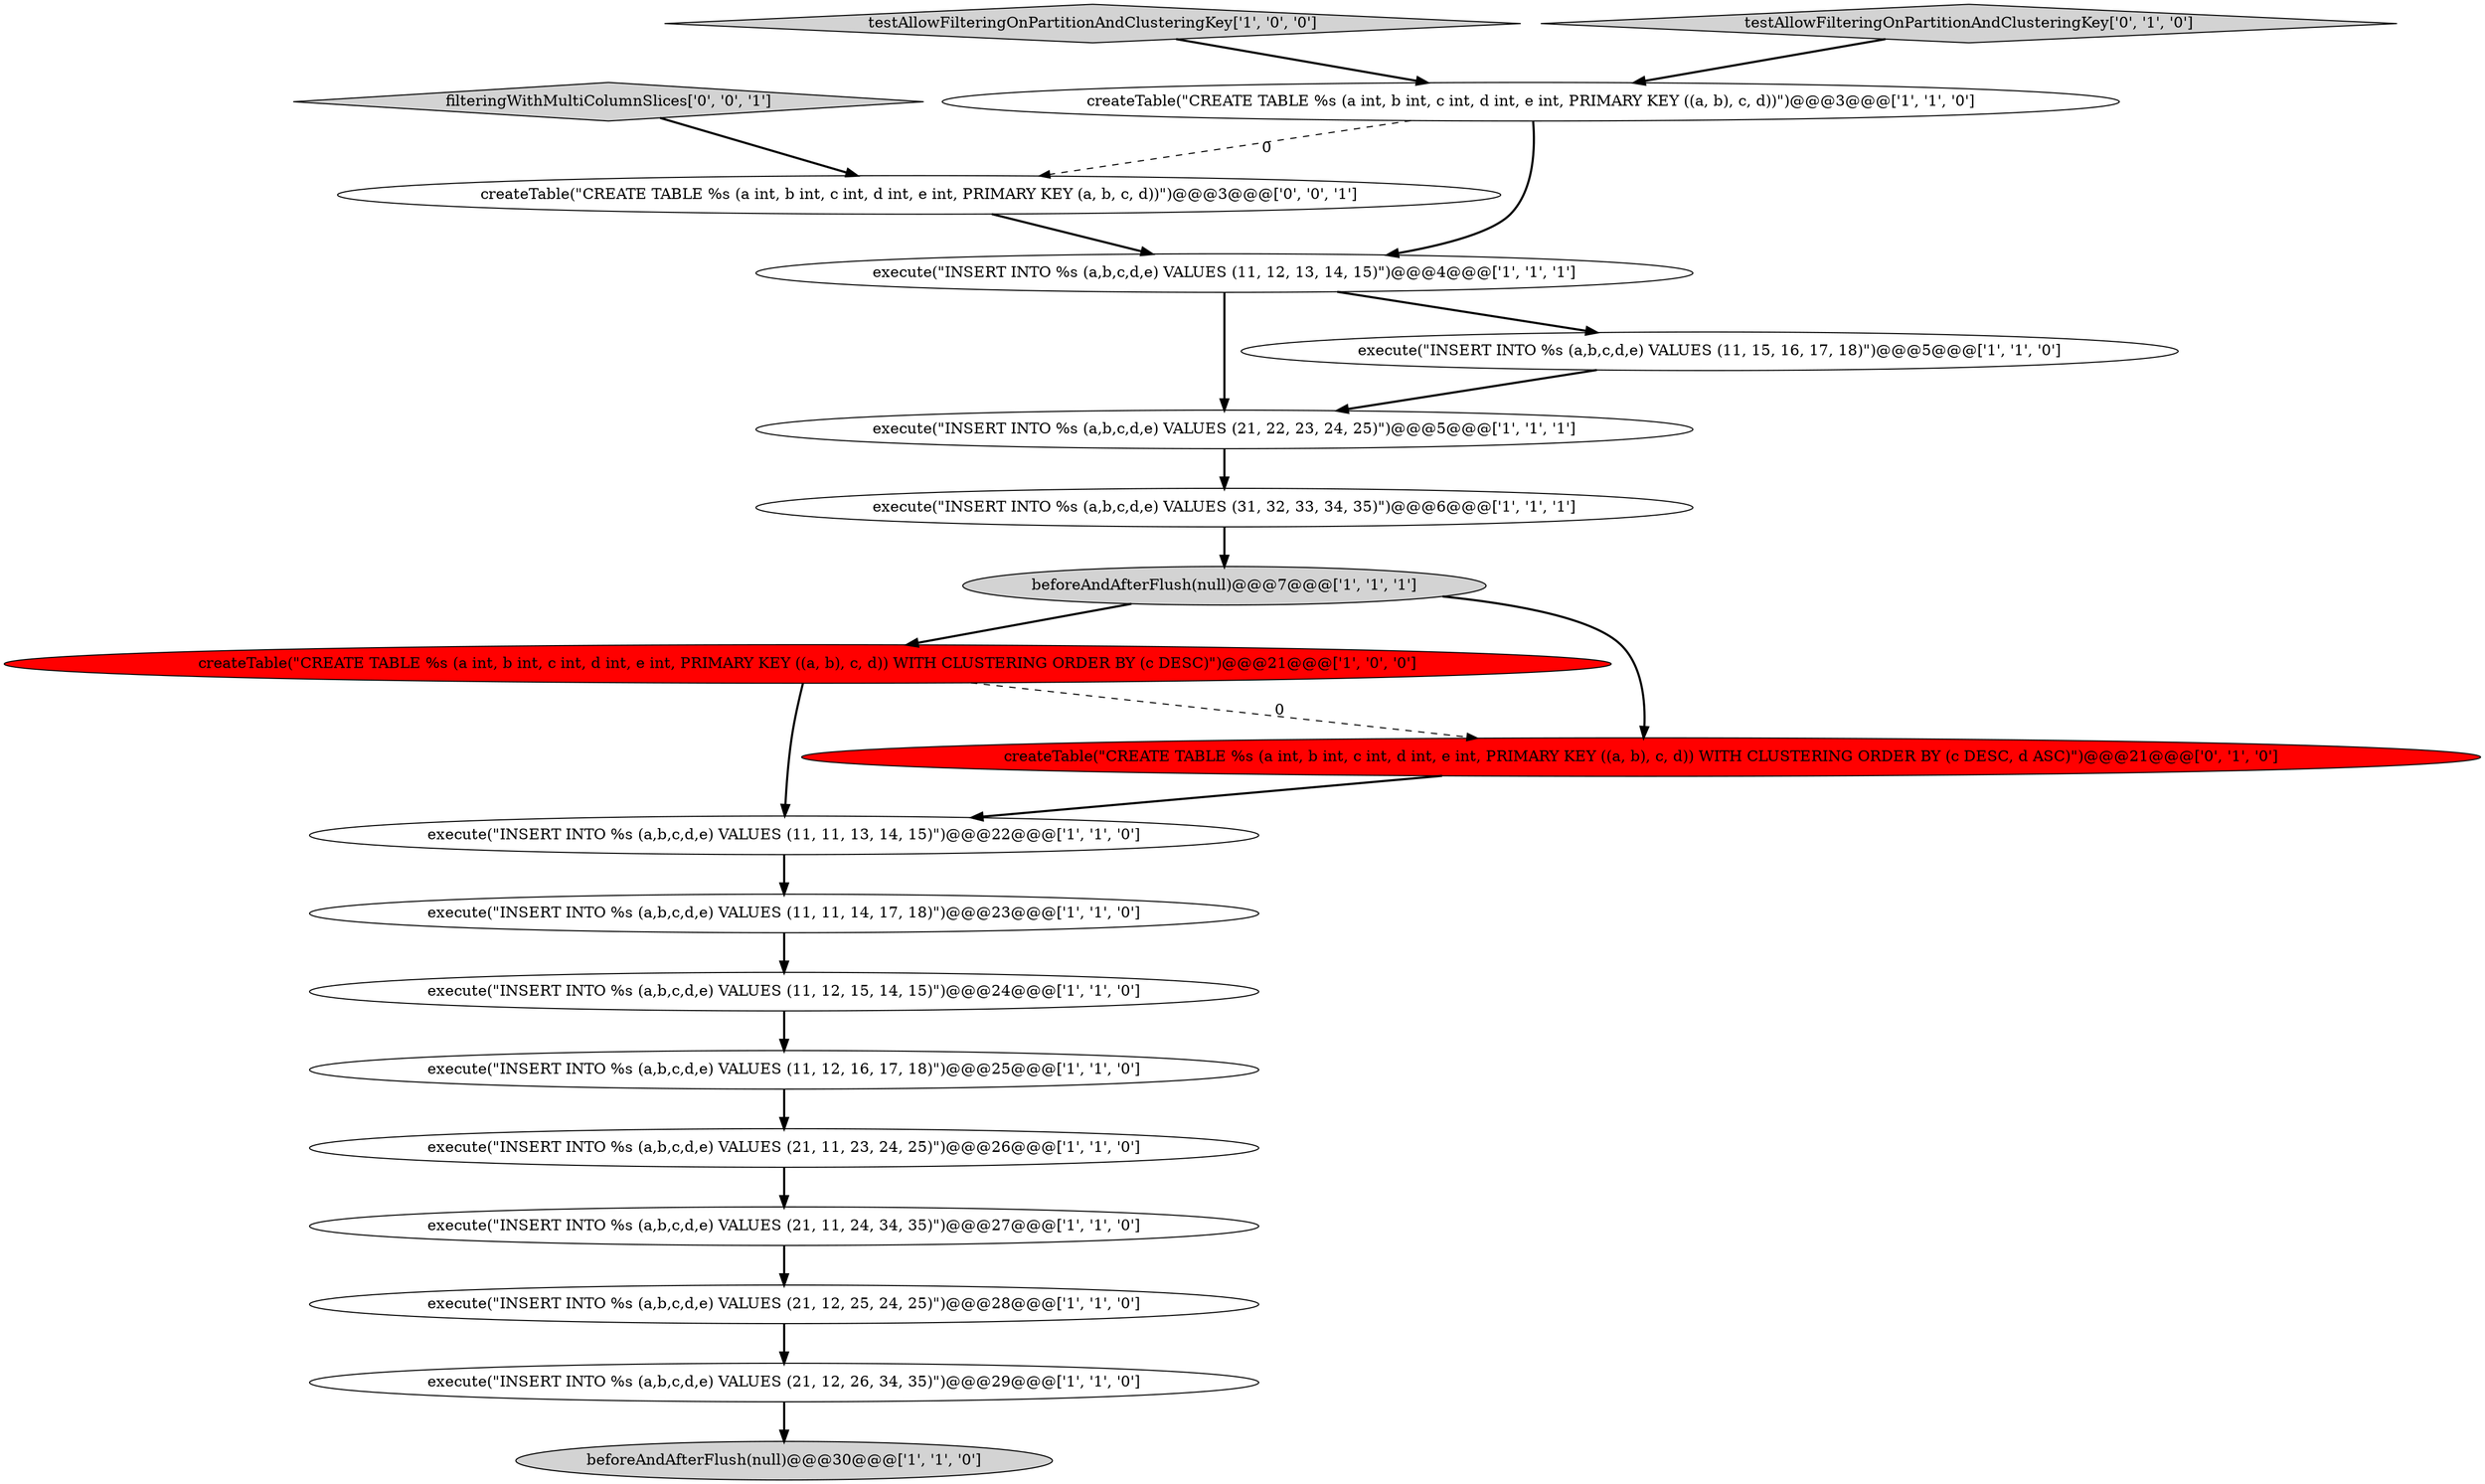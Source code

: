 digraph {
13 [style = filled, label = "beforeAndAfterFlush(null)@@@30@@@['1', '1', '0']", fillcolor = lightgray, shape = ellipse image = "AAA0AAABBB1BBB"];
14 [style = filled, label = "execute(\"INSERT INTO %s (a,b,c,d,e) VALUES (31, 32, 33, 34, 35)\")@@@6@@@['1', '1', '1']", fillcolor = white, shape = ellipse image = "AAA0AAABBB1BBB"];
20 [style = filled, label = "createTable(\"CREATE TABLE %s (a int, b int, c int, d int, e int, PRIMARY KEY (a, b, c, d))\")@@@3@@@['0', '0', '1']", fillcolor = white, shape = ellipse image = "AAA0AAABBB3BBB"];
9 [style = filled, label = "execute(\"INSERT INTO %s (a,b,c,d,e) VALUES (21, 11, 23, 24, 25)\")@@@26@@@['1', '1', '0']", fillcolor = white, shape = ellipse image = "AAA0AAABBB1BBB"];
12 [style = filled, label = "createTable(\"CREATE TABLE %s (a int, b int, c int, d int, e int, PRIMARY KEY ((a, b), c, d)) WITH CLUSTERING ORDER BY (c DESC)\")@@@21@@@['1', '0', '0']", fillcolor = red, shape = ellipse image = "AAA1AAABBB1BBB"];
4 [style = filled, label = "execute(\"INSERT INTO %s (a,b,c,d,e) VALUES (11, 12, 13, 14, 15)\")@@@4@@@['1', '1', '1']", fillcolor = white, shape = ellipse image = "AAA0AAABBB1BBB"];
1 [style = filled, label = "execute(\"INSERT INTO %s (a,b,c,d,e) VALUES (21, 22, 23, 24, 25)\")@@@5@@@['1', '1', '1']", fillcolor = white, shape = ellipse image = "AAA0AAABBB1BBB"];
17 [style = filled, label = "createTable(\"CREATE TABLE %s (a int, b int, c int, d int, e int, PRIMARY KEY ((a, b), c, d)) WITH CLUSTERING ORDER BY (c DESC, d ASC)\")@@@21@@@['0', '1', '0']", fillcolor = red, shape = ellipse image = "AAA1AAABBB2BBB"];
8 [style = filled, label = "testAllowFilteringOnPartitionAndClusteringKey['1', '0', '0']", fillcolor = lightgray, shape = diamond image = "AAA0AAABBB1BBB"];
19 [style = filled, label = "filteringWithMultiColumnSlices['0', '0', '1']", fillcolor = lightgray, shape = diamond image = "AAA0AAABBB3BBB"];
16 [style = filled, label = "execute(\"INSERT INTO %s (a,b,c,d,e) VALUES (21, 12, 25, 24, 25)\")@@@28@@@['1', '1', '0']", fillcolor = white, shape = ellipse image = "AAA0AAABBB1BBB"];
15 [style = filled, label = "execute(\"INSERT INTO %s (a,b,c,d,e) VALUES (11, 11, 13, 14, 15)\")@@@22@@@['1', '1', '0']", fillcolor = white, shape = ellipse image = "AAA0AAABBB1BBB"];
2 [style = filled, label = "execute(\"INSERT INTO %s (a,b,c,d,e) VALUES (11, 12, 15, 14, 15)\")@@@24@@@['1', '1', '0']", fillcolor = white, shape = ellipse image = "AAA0AAABBB1BBB"];
6 [style = filled, label = "execute(\"INSERT INTO %s (a,b,c,d,e) VALUES (11, 11, 14, 17, 18)\")@@@23@@@['1', '1', '0']", fillcolor = white, shape = ellipse image = "AAA0AAABBB1BBB"];
5 [style = filled, label = "execute(\"INSERT INTO %s (a,b,c,d,e) VALUES (21, 12, 26, 34, 35)\")@@@29@@@['1', '1', '0']", fillcolor = white, shape = ellipse image = "AAA0AAABBB1BBB"];
10 [style = filled, label = "execute(\"INSERT INTO %s (a,b,c,d,e) VALUES (11, 12, 16, 17, 18)\")@@@25@@@['1', '1', '0']", fillcolor = white, shape = ellipse image = "AAA0AAABBB1BBB"];
3 [style = filled, label = "execute(\"INSERT INTO %s (a,b,c,d,e) VALUES (21, 11, 24, 34, 35)\")@@@27@@@['1', '1', '0']", fillcolor = white, shape = ellipse image = "AAA0AAABBB1BBB"];
7 [style = filled, label = "createTable(\"CREATE TABLE %s (a int, b int, c int, d int, e int, PRIMARY KEY ((a, b), c, d))\")@@@3@@@['1', '1', '0']", fillcolor = white, shape = ellipse image = "AAA0AAABBB1BBB"];
0 [style = filled, label = "beforeAndAfterFlush(null)@@@7@@@['1', '1', '1']", fillcolor = lightgray, shape = ellipse image = "AAA0AAABBB1BBB"];
18 [style = filled, label = "testAllowFilteringOnPartitionAndClusteringKey['0', '1', '0']", fillcolor = lightgray, shape = diamond image = "AAA0AAABBB2BBB"];
11 [style = filled, label = "execute(\"INSERT INTO %s (a,b,c,d,e) VALUES (11, 15, 16, 17, 18)\")@@@5@@@['1', '1', '0']", fillcolor = white, shape = ellipse image = "AAA0AAABBB1BBB"];
11->1 [style = bold, label=""];
0->17 [style = bold, label=""];
19->20 [style = bold, label=""];
0->12 [style = bold, label=""];
12->15 [style = bold, label=""];
12->17 [style = dashed, label="0"];
7->20 [style = dashed, label="0"];
15->6 [style = bold, label=""];
7->4 [style = bold, label=""];
3->16 [style = bold, label=""];
2->10 [style = bold, label=""];
8->7 [style = bold, label=""];
20->4 [style = bold, label=""];
6->2 [style = bold, label=""];
14->0 [style = bold, label=""];
5->13 [style = bold, label=""];
17->15 [style = bold, label=""];
16->5 [style = bold, label=""];
9->3 [style = bold, label=""];
1->14 [style = bold, label=""];
10->9 [style = bold, label=""];
4->1 [style = bold, label=""];
18->7 [style = bold, label=""];
4->11 [style = bold, label=""];
}
